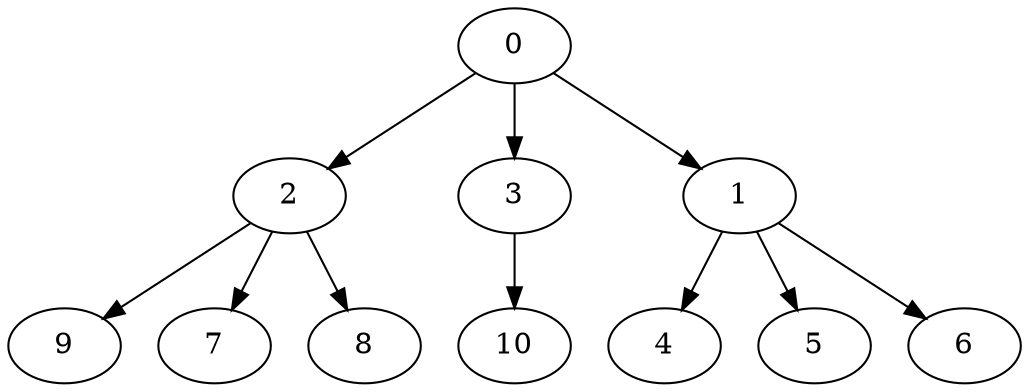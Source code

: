 digraph "OutTree-Balanced-MaxBf-3_Nodes_11_CCR_0.1_WeightType_Random" {
	0	[Weight=50,Start=0,Processor=1];
	2	[Weight=90,Start=150,Processor=1];
	3	[Weight=100,Start=50,Processor=1];
	9	[Weight=20,Start=330,Processor=1];
	1	[Weight=70,Start=59,Processor=2];
	7	[Weight=80,Start=269,Processor=2];
	8	[Weight=50,Start=280,Processor=1];
	4	[Weight=40,Start=240,Processor=1];
	5	[Weight=20,Start=229,Processor=2];
	6	[Weight=100,Start=129,Processor=2];
	10	[Weight=20,Start=249,Processor=2];
	0 -> 2	[Weight=7];
	0 -> 3	[Weight=4];
	0 -> 1	[Weight=9];
	2 -> 9	[Weight=10];
	2 -> 7	[Weight=5];
	2 -> 8	[Weight=3];
	3 -> 10	[Weight=4];
	1 -> 4	[Weight=10];
	1 -> 5	[Weight=7];
	1 -> 6	[Weight=5];
}